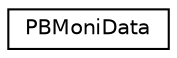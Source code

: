 digraph "Graphical Class Hierarchy"
{
 // LATEX_PDF_SIZE
  edge [fontname="Helvetica",fontsize="10",labelfontname="Helvetica",labelfontsize="10"];
  node [fontname="Helvetica",fontsize="10",shape=record];
  rankdir="LR";
  Node0 [label="PBMoniData",height=0.2,width=0.4,color="black", fillcolor="white", style="filled",URL="$structPBMoniData.html",tooltip=" "];
}
